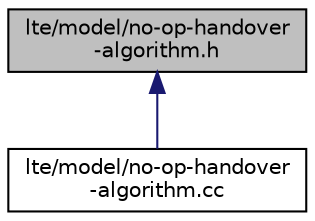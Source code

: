 digraph "lte/model/no-op-handover-algorithm.h"
{
  edge [fontname="Helvetica",fontsize="10",labelfontname="Helvetica",labelfontsize="10"];
  node [fontname="Helvetica",fontsize="10",shape=record];
  Node1 [label="lte/model/no-op-handover\l-algorithm.h",height=0.2,width=0.4,color="black", fillcolor="grey75", style="filled", fontcolor="black"];
  Node1 -> Node2 [dir="back",color="midnightblue",fontsize="10",style="solid"];
  Node2 [label="lte/model/no-op-handover\l-algorithm.cc",height=0.2,width=0.4,color="black", fillcolor="white", style="filled",URL="$d2/d4e/lte_2model_2no-op-handover-algorithm_8cc.html"];
}
